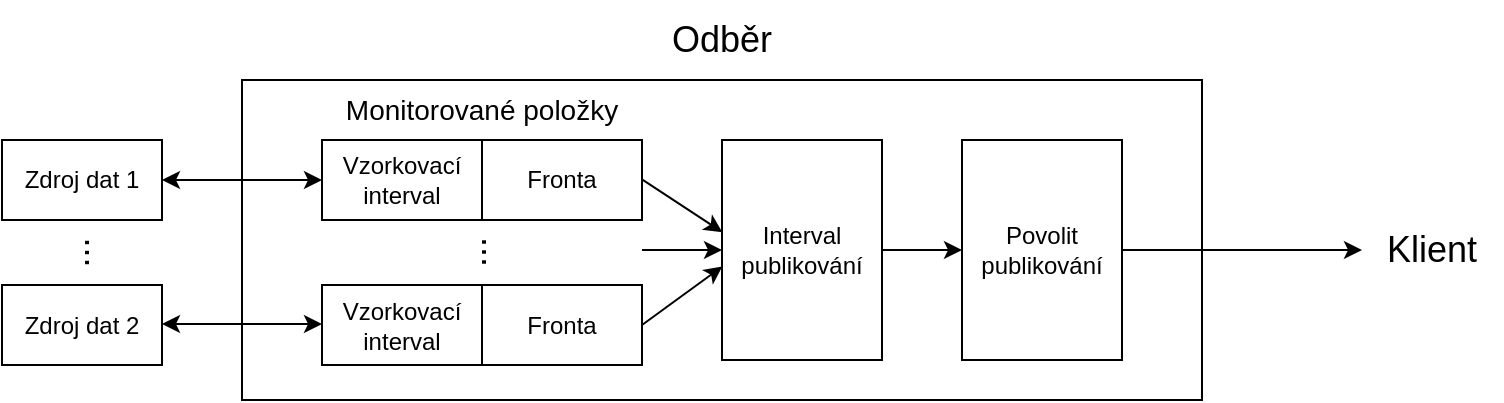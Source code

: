 <mxfile version="14.4.3" type="github">
  <diagram id="kCfWiObW2PxxcEZuiSjx" name="Page-1">
    <mxGraphModel dx="1181" dy="677" grid="1" gridSize="10" guides="1" tooltips="1" connect="1" arrows="1" fold="1" page="1" pageScale="1" pageWidth="827" pageHeight="1169" math="0" shadow="0">
      <root>
        <mxCell id="0" />
        <mxCell id="1" parent="0" />
        <mxCell id="ageFbnpNfMNFTigWsyEC-1" value="" style="rounded=0;whiteSpace=wrap;html=1;" vertex="1" parent="1">
          <mxGeometry x="160" y="160" width="480" height="160" as="geometry" />
        </mxCell>
        <mxCell id="ageFbnpNfMNFTigWsyEC-5" value="Vzorkovací&lt;br&gt;interval" style="rounded=0;whiteSpace=wrap;html=1;" vertex="1" parent="1">
          <mxGeometry x="200" y="190" width="80" height="40" as="geometry" />
        </mxCell>
        <mxCell id="ageFbnpNfMNFTigWsyEC-6" value="Fronta" style="rounded=0;whiteSpace=wrap;html=1;" vertex="1" parent="1">
          <mxGeometry x="280" y="190" width="80" height="40" as="geometry" />
        </mxCell>
        <mxCell id="ageFbnpNfMNFTigWsyEC-9" value="Vzorkovací&lt;br&gt;interval" style="rounded=0;whiteSpace=wrap;html=1;" vertex="1" parent="1">
          <mxGeometry x="200" y="262.5" width="80" height="40" as="geometry" />
        </mxCell>
        <mxCell id="ageFbnpNfMNFTigWsyEC-10" value="Fronta" style="rounded=0;whiteSpace=wrap;html=1;" vertex="1" parent="1">
          <mxGeometry x="280" y="262.5" width="80" height="40" as="geometry" />
        </mxCell>
        <mxCell id="ageFbnpNfMNFTigWsyEC-11" style="edgeStyle=orthogonalEdgeStyle;rounded=0;orthogonalLoop=1;jettySize=auto;html=1;exitX=0.5;exitY=1;exitDx=0;exitDy=0;" edge="1" parent="1">
          <mxGeometry relative="1" as="geometry">
            <mxPoint x="65" y="250" as="sourcePoint" />
            <mxPoint x="65" y="250" as="targetPoint" />
          </mxGeometry>
        </mxCell>
        <mxCell id="ageFbnpNfMNFTigWsyEC-13" value="Zdroj dat 1" style="rounded=0;whiteSpace=wrap;html=1;" vertex="1" parent="1">
          <mxGeometry x="40" y="190" width="80" height="40" as="geometry" />
        </mxCell>
        <mxCell id="ageFbnpNfMNFTigWsyEC-14" value="&lt;font style=&quot;font-size: 14px&quot;&gt;Monitorované položky&lt;/font&gt;" style="text;html=1;strokeColor=none;fillColor=none;align=center;verticalAlign=middle;whiteSpace=wrap;rounded=0;" vertex="1" parent="1">
          <mxGeometry x="200" y="160" width="160" height="30" as="geometry" />
        </mxCell>
        <mxCell id="ageFbnpNfMNFTigWsyEC-16" value="&lt;font style=&quot;font-size: 18px&quot;&gt;...&lt;/font&gt;" style="text;html=1;strokeColor=none;fillColor=none;align=center;verticalAlign=middle;whiteSpace=wrap;rounded=0;rotation=-90;" vertex="1" parent="1">
          <mxGeometry x="258.75" y="230" width="35" height="32.5" as="geometry" />
        </mxCell>
        <mxCell id="ageFbnpNfMNFTigWsyEC-17" value="Zdroj dat 2" style="rounded=0;whiteSpace=wrap;html=1;" vertex="1" parent="1">
          <mxGeometry x="40" y="262.5" width="80" height="40" as="geometry" />
        </mxCell>
        <mxCell id="ageFbnpNfMNFTigWsyEC-18" value="" style="endArrow=classic;startArrow=classic;html=1;exitX=1;exitY=0.5;exitDx=0;exitDy=0;entryX=0;entryY=0.5;entryDx=0;entryDy=0;" edge="1" parent="1" source="ageFbnpNfMNFTigWsyEC-13" target="ageFbnpNfMNFTigWsyEC-5">
          <mxGeometry width="50" height="50" relative="1" as="geometry">
            <mxPoint x="320" y="630" as="sourcePoint" />
            <mxPoint x="370" y="580" as="targetPoint" />
          </mxGeometry>
        </mxCell>
        <mxCell id="ageFbnpNfMNFTigWsyEC-19" value="" style="endArrow=classic;startArrow=classic;html=1;exitX=1;exitY=0.5;exitDx=0;exitDy=0;entryX=0;entryY=0.5;entryDx=0;entryDy=0;" edge="1" parent="1">
          <mxGeometry width="50" height="50" relative="1" as="geometry">
            <mxPoint x="120" y="282" as="sourcePoint" />
            <mxPoint x="200" y="282" as="targetPoint" />
          </mxGeometry>
        </mxCell>
        <mxCell id="ageFbnpNfMNFTigWsyEC-20" value="&lt;font style=&quot;font-size: 18px&quot;&gt;Odběr&lt;/font&gt;" style="text;html=1;strokeColor=none;fillColor=none;align=center;verticalAlign=middle;whiteSpace=wrap;rounded=0;" vertex="1" parent="1">
          <mxGeometry x="160" y="120" width="480" height="40" as="geometry" />
        </mxCell>
        <mxCell id="ageFbnpNfMNFTigWsyEC-21" value="Interval publikování" style="rounded=0;whiteSpace=wrap;html=1;" vertex="1" parent="1">
          <mxGeometry x="400" y="190" width="80" height="110" as="geometry" />
        </mxCell>
        <mxCell id="ageFbnpNfMNFTigWsyEC-23" value="Povolit publikování" style="rounded=0;whiteSpace=wrap;html=1;" vertex="1" parent="1">
          <mxGeometry x="520" y="190" width="80" height="110" as="geometry" />
        </mxCell>
        <mxCell id="ageFbnpNfMNFTigWsyEC-24" value="" style="endArrow=classic;html=1;entryX=0;entryY=0.5;entryDx=0;entryDy=0;" edge="1" parent="1" target="ageFbnpNfMNFTigWsyEC-21">
          <mxGeometry width="50" height="50" relative="1" as="geometry">
            <mxPoint x="360" y="245" as="sourcePoint" />
            <mxPoint x="410" y="200" as="targetPoint" />
          </mxGeometry>
        </mxCell>
        <mxCell id="ageFbnpNfMNFTigWsyEC-26" value="" style="endArrow=classic;html=1;exitX=1;exitY=0.5;exitDx=0;exitDy=0;entryX=0;entryY=0.5;entryDx=0;entryDy=0;" edge="1" parent="1" source="ageFbnpNfMNFTigWsyEC-21" target="ageFbnpNfMNFTigWsyEC-23">
          <mxGeometry width="50" height="50" relative="1" as="geometry">
            <mxPoint x="320" y="630" as="sourcePoint" />
            <mxPoint x="370" y="580" as="targetPoint" />
          </mxGeometry>
        </mxCell>
        <mxCell id="ageFbnpNfMNFTigWsyEC-27" value="" style="endArrow=classic;html=1;exitX=1;exitY=0.5;exitDx=0;exitDy=0;" edge="1" parent="1" source="ageFbnpNfMNFTigWsyEC-23">
          <mxGeometry width="50" height="50" relative="1" as="geometry">
            <mxPoint x="600" y="500" as="sourcePoint" />
            <mxPoint x="720" y="245" as="targetPoint" />
          </mxGeometry>
        </mxCell>
        <mxCell id="ageFbnpNfMNFTigWsyEC-28" value="&lt;font style=&quot;font-size: 18px&quot;&gt;Klient&lt;/font&gt;" style="text;html=1;strokeColor=none;fillColor=none;align=center;verticalAlign=middle;whiteSpace=wrap;rounded=0;" vertex="1" parent="1">
          <mxGeometry x="720" y="230" width="70" height="30" as="geometry" />
        </mxCell>
        <mxCell id="ageFbnpNfMNFTigWsyEC-29" value="&lt;font style=&quot;font-size: 18px&quot;&gt;...&lt;/font&gt;" style="text;html=1;strokeColor=none;fillColor=none;align=center;verticalAlign=middle;whiteSpace=wrap;rounded=0;rotation=-90;" vertex="1" parent="1">
          <mxGeometry x="60" y="230" width="35" height="32.5" as="geometry" />
        </mxCell>
        <mxCell id="ageFbnpNfMNFTigWsyEC-30" value="" style="endArrow=classic;html=1;entryX=0.002;entryY=0.419;entryDx=0;entryDy=0;entryPerimeter=0;" edge="1" parent="1" target="ageFbnpNfMNFTigWsyEC-21">
          <mxGeometry width="50" height="50" relative="1" as="geometry">
            <mxPoint x="360" y="209.71" as="sourcePoint" />
            <mxPoint x="400" y="209.71" as="targetPoint" />
          </mxGeometry>
        </mxCell>
        <mxCell id="ageFbnpNfMNFTigWsyEC-31" value="" style="endArrow=classic;html=1;entryX=0.002;entryY=0.575;entryDx=0;entryDy=0;entryPerimeter=0;exitX=1;exitY=0.5;exitDx=0;exitDy=0;" edge="1" parent="1" source="ageFbnpNfMNFTigWsyEC-10" target="ageFbnpNfMNFTigWsyEC-21">
          <mxGeometry width="50" height="50" relative="1" as="geometry">
            <mxPoint x="359.84" y="360" as="sourcePoint" />
            <mxPoint x="400.0" y="386.38" as="targetPoint" />
          </mxGeometry>
        </mxCell>
      </root>
    </mxGraphModel>
  </diagram>
</mxfile>
